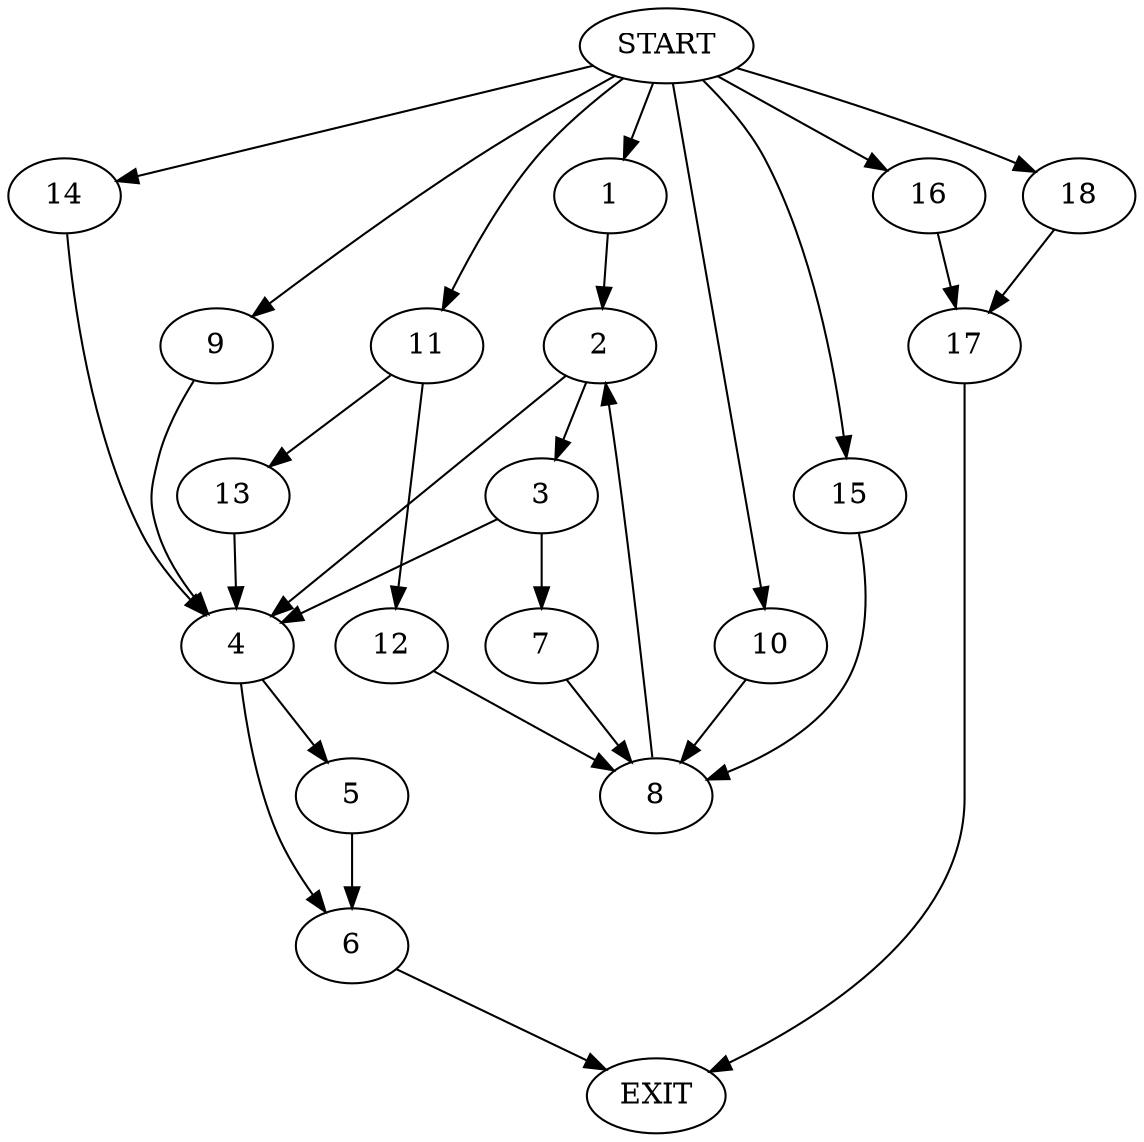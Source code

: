 digraph {
0 [label="START"]
19 [label="EXIT"]
0 -> 1
1 -> 2
2 -> 3
2 -> 4
4 -> 5
4 -> 6
3 -> 7
3 -> 4
7 -> 8
8 -> 2
0 -> 9
9 -> 4
0 -> 10
10 -> 8
0 -> 11
11 -> 12
11 -> 13
13 -> 4
12 -> 8
0 -> 14
14 -> 4
0 -> 15
15 -> 8
0 -> 16
16 -> 17
17 -> 19
0 -> 18
18 -> 17
5 -> 6
6 -> 19
}
